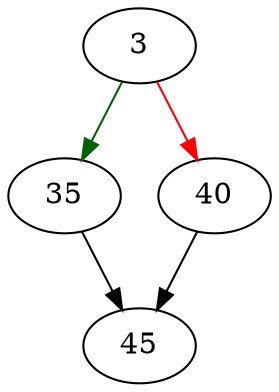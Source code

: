 strict digraph "btreeParseCellAdjustSizeForOverflow" {
	// Node definitions.
	3 [entry=true];
	35;
	40;
	45;

	// Edge definitions.
	3 -> 35 [
		color=darkgreen
		cond=true
	];
	3 -> 40 [
		color=red
		cond=false
	];
	35 -> 45;
	40 -> 45;
}